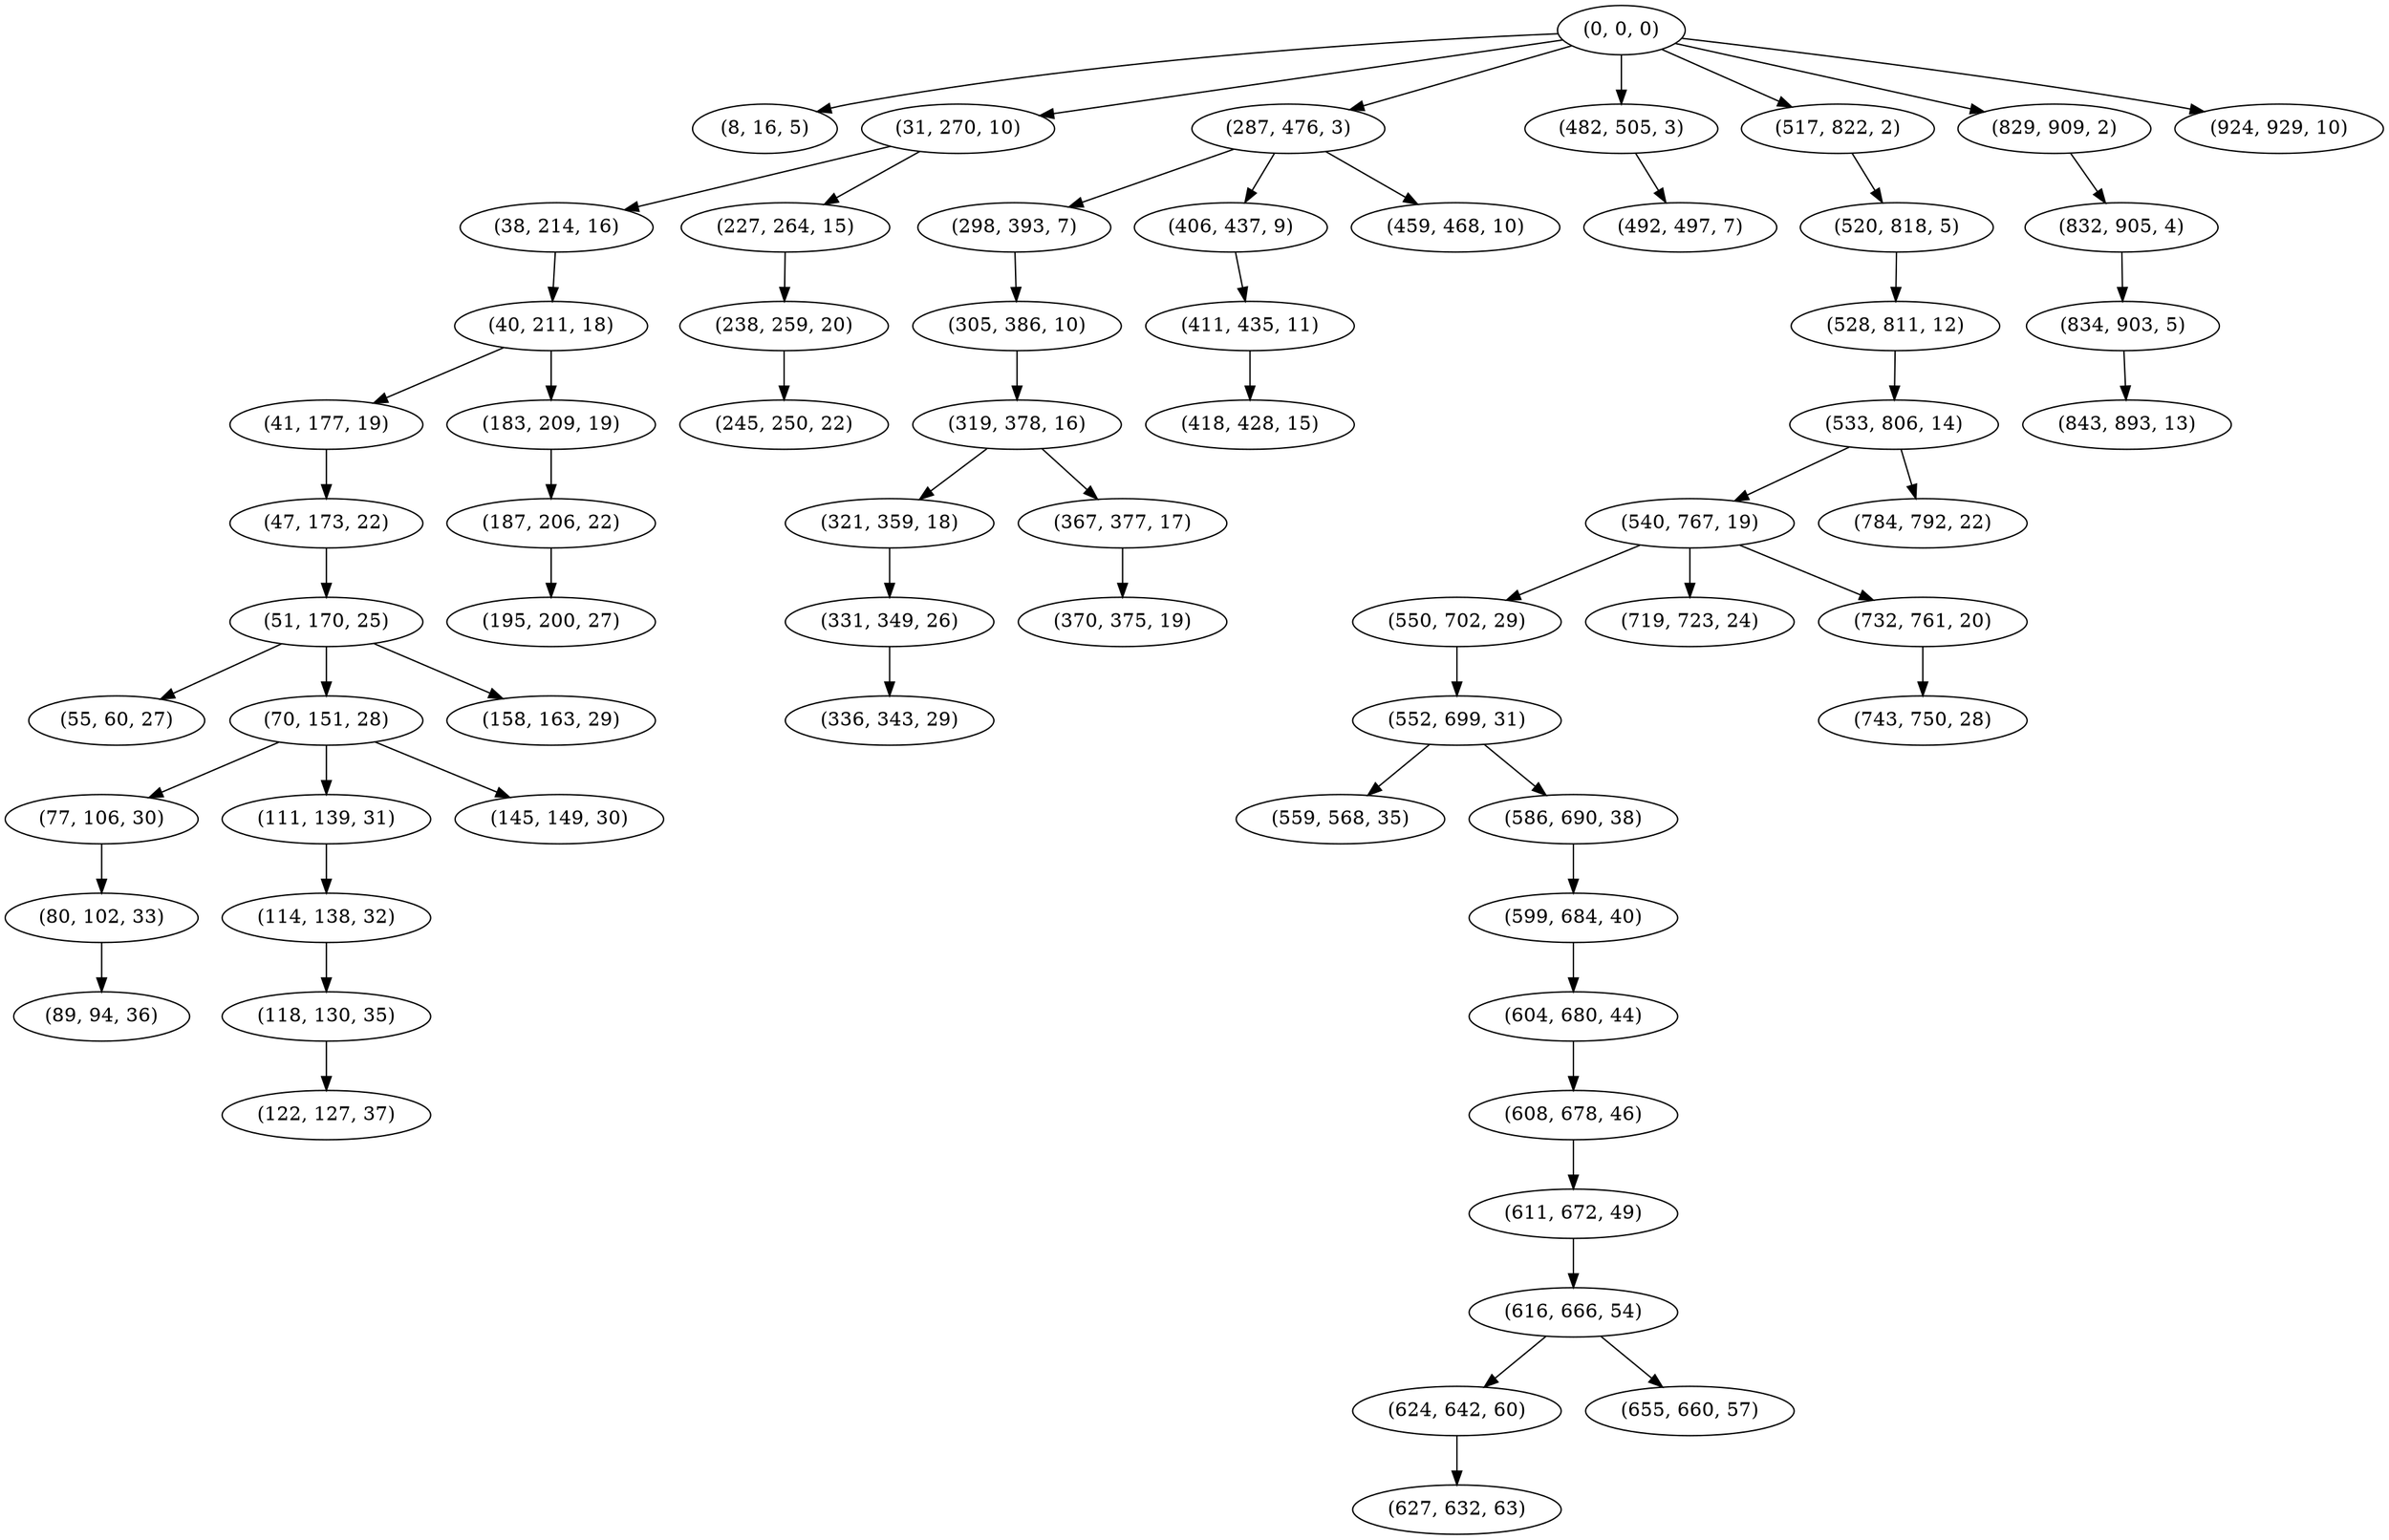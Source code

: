digraph tree {
    "(0, 0, 0)";
    "(8, 16, 5)";
    "(31, 270, 10)";
    "(38, 214, 16)";
    "(40, 211, 18)";
    "(41, 177, 19)";
    "(47, 173, 22)";
    "(51, 170, 25)";
    "(55, 60, 27)";
    "(70, 151, 28)";
    "(77, 106, 30)";
    "(80, 102, 33)";
    "(89, 94, 36)";
    "(111, 139, 31)";
    "(114, 138, 32)";
    "(118, 130, 35)";
    "(122, 127, 37)";
    "(145, 149, 30)";
    "(158, 163, 29)";
    "(183, 209, 19)";
    "(187, 206, 22)";
    "(195, 200, 27)";
    "(227, 264, 15)";
    "(238, 259, 20)";
    "(245, 250, 22)";
    "(287, 476, 3)";
    "(298, 393, 7)";
    "(305, 386, 10)";
    "(319, 378, 16)";
    "(321, 359, 18)";
    "(331, 349, 26)";
    "(336, 343, 29)";
    "(367, 377, 17)";
    "(370, 375, 19)";
    "(406, 437, 9)";
    "(411, 435, 11)";
    "(418, 428, 15)";
    "(459, 468, 10)";
    "(482, 505, 3)";
    "(492, 497, 7)";
    "(517, 822, 2)";
    "(520, 818, 5)";
    "(528, 811, 12)";
    "(533, 806, 14)";
    "(540, 767, 19)";
    "(550, 702, 29)";
    "(552, 699, 31)";
    "(559, 568, 35)";
    "(586, 690, 38)";
    "(599, 684, 40)";
    "(604, 680, 44)";
    "(608, 678, 46)";
    "(611, 672, 49)";
    "(616, 666, 54)";
    "(624, 642, 60)";
    "(627, 632, 63)";
    "(655, 660, 57)";
    "(719, 723, 24)";
    "(732, 761, 20)";
    "(743, 750, 28)";
    "(784, 792, 22)";
    "(829, 909, 2)";
    "(832, 905, 4)";
    "(834, 903, 5)";
    "(843, 893, 13)";
    "(924, 929, 10)";
    "(0, 0, 0)" -> "(8, 16, 5)";
    "(0, 0, 0)" -> "(31, 270, 10)";
    "(0, 0, 0)" -> "(287, 476, 3)";
    "(0, 0, 0)" -> "(482, 505, 3)";
    "(0, 0, 0)" -> "(517, 822, 2)";
    "(0, 0, 0)" -> "(829, 909, 2)";
    "(0, 0, 0)" -> "(924, 929, 10)";
    "(31, 270, 10)" -> "(38, 214, 16)";
    "(31, 270, 10)" -> "(227, 264, 15)";
    "(38, 214, 16)" -> "(40, 211, 18)";
    "(40, 211, 18)" -> "(41, 177, 19)";
    "(40, 211, 18)" -> "(183, 209, 19)";
    "(41, 177, 19)" -> "(47, 173, 22)";
    "(47, 173, 22)" -> "(51, 170, 25)";
    "(51, 170, 25)" -> "(55, 60, 27)";
    "(51, 170, 25)" -> "(70, 151, 28)";
    "(51, 170, 25)" -> "(158, 163, 29)";
    "(70, 151, 28)" -> "(77, 106, 30)";
    "(70, 151, 28)" -> "(111, 139, 31)";
    "(70, 151, 28)" -> "(145, 149, 30)";
    "(77, 106, 30)" -> "(80, 102, 33)";
    "(80, 102, 33)" -> "(89, 94, 36)";
    "(111, 139, 31)" -> "(114, 138, 32)";
    "(114, 138, 32)" -> "(118, 130, 35)";
    "(118, 130, 35)" -> "(122, 127, 37)";
    "(183, 209, 19)" -> "(187, 206, 22)";
    "(187, 206, 22)" -> "(195, 200, 27)";
    "(227, 264, 15)" -> "(238, 259, 20)";
    "(238, 259, 20)" -> "(245, 250, 22)";
    "(287, 476, 3)" -> "(298, 393, 7)";
    "(287, 476, 3)" -> "(406, 437, 9)";
    "(287, 476, 3)" -> "(459, 468, 10)";
    "(298, 393, 7)" -> "(305, 386, 10)";
    "(305, 386, 10)" -> "(319, 378, 16)";
    "(319, 378, 16)" -> "(321, 359, 18)";
    "(319, 378, 16)" -> "(367, 377, 17)";
    "(321, 359, 18)" -> "(331, 349, 26)";
    "(331, 349, 26)" -> "(336, 343, 29)";
    "(367, 377, 17)" -> "(370, 375, 19)";
    "(406, 437, 9)" -> "(411, 435, 11)";
    "(411, 435, 11)" -> "(418, 428, 15)";
    "(482, 505, 3)" -> "(492, 497, 7)";
    "(517, 822, 2)" -> "(520, 818, 5)";
    "(520, 818, 5)" -> "(528, 811, 12)";
    "(528, 811, 12)" -> "(533, 806, 14)";
    "(533, 806, 14)" -> "(540, 767, 19)";
    "(533, 806, 14)" -> "(784, 792, 22)";
    "(540, 767, 19)" -> "(550, 702, 29)";
    "(540, 767, 19)" -> "(719, 723, 24)";
    "(540, 767, 19)" -> "(732, 761, 20)";
    "(550, 702, 29)" -> "(552, 699, 31)";
    "(552, 699, 31)" -> "(559, 568, 35)";
    "(552, 699, 31)" -> "(586, 690, 38)";
    "(586, 690, 38)" -> "(599, 684, 40)";
    "(599, 684, 40)" -> "(604, 680, 44)";
    "(604, 680, 44)" -> "(608, 678, 46)";
    "(608, 678, 46)" -> "(611, 672, 49)";
    "(611, 672, 49)" -> "(616, 666, 54)";
    "(616, 666, 54)" -> "(624, 642, 60)";
    "(616, 666, 54)" -> "(655, 660, 57)";
    "(624, 642, 60)" -> "(627, 632, 63)";
    "(732, 761, 20)" -> "(743, 750, 28)";
    "(829, 909, 2)" -> "(832, 905, 4)";
    "(832, 905, 4)" -> "(834, 903, 5)";
    "(834, 903, 5)" -> "(843, 893, 13)";
}
